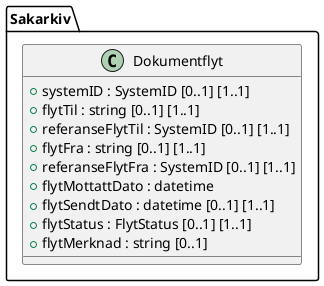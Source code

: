 @startuml
class Sakarkiv.Dokumentflyt {
  +systemID : SystemID [0..1] [1..1]
  +flytTil : string [0..1] [1..1]
  +referanseFlytTil : SystemID [0..1] [1..1]
  +flytFra : string [0..1] [1..1]
  +referanseFlytFra : SystemID [0..1] [1..1]
  +flytMottattDato : datetime
  +flytSendtDato : datetime [0..1] [1..1]
  +flytStatus : FlytStatus [0..1] [1..1]
  +flytMerknad : string [0..1]
}
@enduml
